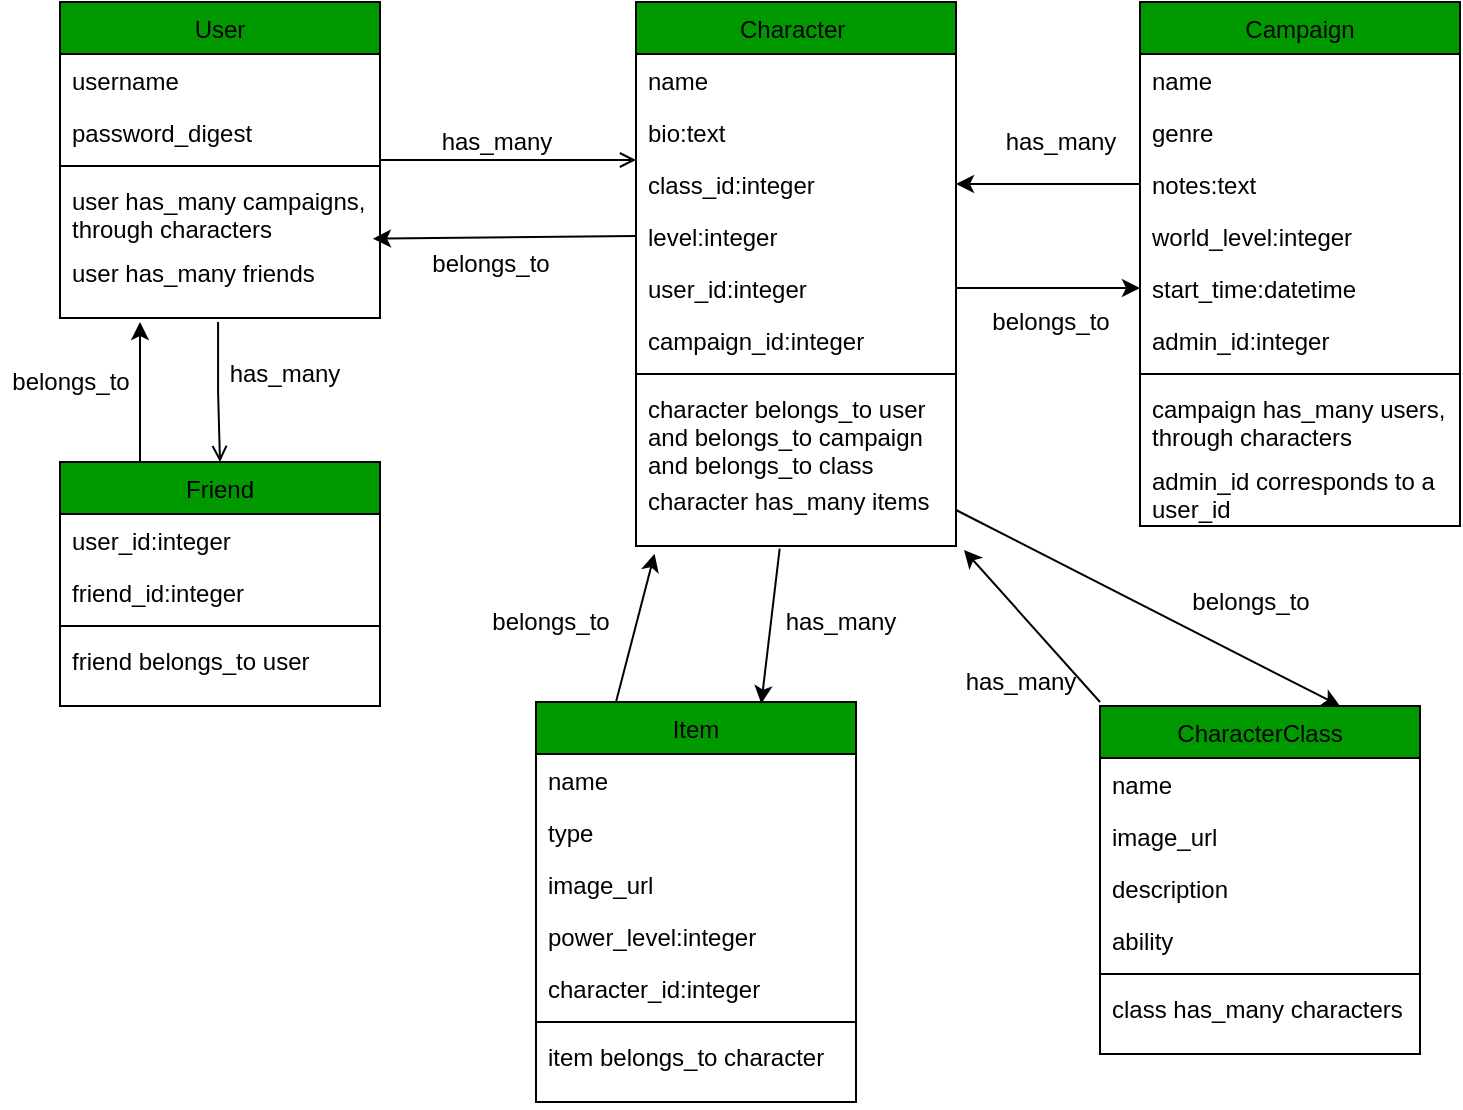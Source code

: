 <mxfile>
    <diagram id="WDBZZGvfNE16T9U2_JnS" name="Page-1">
        <mxGraphModel dx="1124" dy="302" grid="1" gridSize="10" guides="1" tooltips="1" connect="1" arrows="1" fold="1" page="1" pageScale="1" pageWidth="850" pageHeight="1100" math="0" shadow="0">
            <root>
                <mxCell id="0"/>
                <mxCell id="1" parent="0"/>
                <mxCell id="3" value="User" style="swimlane;fontStyle=0;align=center;verticalAlign=top;childLayout=stackLayout;horizontal=1;startSize=26;horizontalStack=0;resizeParent=1;resizeLast=0;collapsible=1;marginBottom=0;rounded=0;shadow=0;strokeWidth=1;fillColor=#009900;" parent="1" vertex="1">
                    <mxGeometry x="120" y="20" width="160" height="158" as="geometry">
                        <mxRectangle x="120" y="20" width="160" height="26" as="alternateBounds"/>
                    </mxGeometry>
                </mxCell>
                <mxCell id="4" value="username" style="text;align=left;verticalAlign=top;spacingLeft=4;spacingRight=4;overflow=hidden;rotatable=0;points=[[0,0.5],[1,0.5]];portConstraint=eastwest;" parent="3" vertex="1">
                    <mxGeometry y="26" width="160" height="26" as="geometry"/>
                </mxCell>
                <mxCell id="72" value="password_digest" style="text;align=left;verticalAlign=top;spacingLeft=4;spacingRight=4;overflow=hidden;rotatable=0;points=[[0,0.5],[1,0.5]];portConstraint=eastwest;" parent="3" vertex="1">
                    <mxGeometry y="52" width="160" height="26" as="geometry"/>
                </mxCell>
                <mxCell id="7" value="" style="line;html=1;strokeWidth=1;align=left;verticalAlign=middle;spacingTop=-1;spacingLeft=3;spacingRight=3;rotatable=0;labelPosition=right;points=[];portConstraint=eastwest;" parent="3" vertex="1">
                    <mxGeometry y="78" width="160" height="8" as="geometry"/>
                </mxCell>
                <mxCell id="48" value="user has_many campaigns,&#10;through characters" style="text;align=left;verticalAlign=top;spacingLeft=4;spacingRight=4;overflow=hidden;rotatable=0;points=[[0,0.5],[1,0.5]];portConstraint=eastwest;rounded=0;shadow=0;html=0;" parent="3" vertex="1">
                    <mxGeometry y="86" width="160" height="36" as="geometry"/>
                </mxCell>
                <mxCell id="68" value="user has_many friends" style="text;align=left;verticalAlign=top;spacingLeft=4;spacingRight=4;overflow=hidden;rotatable=0;points=[[0,0.5],[1,0.5]];portConstraint=eastwest;rounded=0;shadow=0;html=0;" parent="3" vertex="1">
                    <mxGeometry y="122" width="160" height="36" as="geometry"/>
                </mxCell>
                <mxCell id="20" value="Character " style="swimlane;fontStyle=0;align=center;verticalAlign=top;childLayout=stackLayout;horizontal=1;startSize=26;horizontalStack=0;resizeParent=1;resizeLast=0;collapsible=1;marginBottom=0;rounded=0;shadow=0;strokeWidth=1;fillColor=#009900;" parent="1" vertex="1">
                    <mxGeometry x="408" y="20" width="160" height="272" as="geometry">
                        <mxRectangle x="550" y="140" width="160" height="26" as="alternateBounds"/>
                    </mxGeometry>
                </mxCell>
                <mxCell id="21" value="name" style="text;align=left;verticalAlign=top;spacingLeft=4;spacingRight=4;overflow=hidden;rotatable=0;points=[[0,0.5],[1,0.5]];portConstraint=eastwest;" parent="20" vertex="1">
                    <mxGeometry y="26" width="160" height="26" as="geometry"/>
                </mxCell>
                <mxCell id="87" value="bio:text" style="text;align=left;verticalAlign=top;spacingLeft=4;spacingRight=4;overflow=hidden;rotatable=0;points=[[0,0.5],[1,0.5]];portConstraint=eastwest;" parent="20" vertex="1">
                    <mxGeometry y="52" width="160" height="26" as="geometry"/>
                </mxCell>
                <mxCell id="22" value="class_id:integer" style="text;align=left;verticalAlign=top;spacingLeft=4;spacingRight=4;overflow=hidden;rotatable=0;points=[[0,0.5],[1,0.5]];portConstraint=eastwest;rounded=0;shadow=0;html=0;" parent="20" vertex="1">
                    <mxGeometry y="78" width="160" height="26" as="geometry"/>
                </mxCell>
                <mxCell id="74" value="level:integer" style="text;align=left;verticalAlign=top;spacingLeft=4;spacingRight=4;overflow=hidden;rotatable=0;points=[[0,0.5],[1,0.5]];portConstraint=eastwest;rounded=0;shadow=0;html=0;" parent="20" vertex="1">
                    <mxGeometry y="104" width="160" height="26" as="geometry"/>
                </mxCell>
                <mxCell id="24" value="user_id:integer" style="text;align=left;verticalAlign=top;spacingLeft=4;spacingRight=4;overflow=hidden;rotatable=0;points=[[0,0.5],[1,0.5]];portConstraint=eastwest;rounded=0;shadow=0;html=0;" parent="20" vertex="1">
                    <mxGeometry y="130" width="160" height="26" as="geometry"/>
                </mxCell>
                <mxCell id="25" value="campaign_id:integer" style="text;align=left;verticalAlign=top;spacingLeft=4;spacingRight=4;overflow=hidden;rotatable=0;points=[[0,0.5],[1,0.5]];portConstraint=eastwest;rounded=0;shadow=0;html=0;" parent="20" vertex="1">
                    <mxGeometry y="156" width="160" height="26" as="geometry"/>
                </mxCell>
                <mxCell id="49" value="" style="line;html=1;strokeWidth=1;align=left;verticalAlign=middle;spacingTop=-1;spacingLeft=3;spacingRight=3;rotatable=0;labelPosition=right;points=[];portConstraint=eastwest;" parent="20" vertex="1">
                    <mxGeometry y="182" width="160" height="8" as="geometry"/>
                </mxCell>
                <mxCell id="50" value="character belongs_to user&#10;and belongs_to campaign &#10;and belongs_to class" style="text;align=left;verticalAlign=top;spacingLeft=4;spacingRight=4;overflow=hidden;rotatable=0;points=[[0,0.5],[1,0.5]];portConstraint=eastwest;rounded=0;shadow=0;html=0;" parent="20" vertex="1">
                    <mxGeometry y="190" width="160" height="46" as="geometry"/>
                </mxCell>
                <mxCell id="59" value="character has_many items" style="text;align=left;verticalAlign=top;spacingLeft=4;spacingRight=4;overflow=hidden;rotatable=0;points=[[0,0.5],[1,0.5]];portConstraint=eastwest;rounded=0;shadow=0;html=0;" parent="20" vertex="1">
                    <mxGeometry y="236" width="160" height="36" as="geometry"/>
                </mxCell>
                <mxCell id="29" value="" style="endArrow=open;shadow=0;strokeWidth=1;rounded=0;endFill=1;edgeStyle=elbowEdgeStyle;elbow=vertical;" parent="1" source="3" target="20" edge="1">
                    <mxGeometry x="0.5" y="41" relative="1" as="geometry">
                        <mxPoint x="280" y="92" as="sourcePoint"/>
                        <mxPoint x="440" y="92" as="targetPoint"/>
                        <mxPoint x="-40" y="32" as="offset"/>
                    </mxGeometry>
                </mxCell>
                <mxCell id="32" value="has_many" style="text;html=1;resizable=0;points=[];;align=center;verticalAlign=middle;labelBackgroundColor=none;rounded=0;shadow=0;strokeWidth=1;fontSize=12;" parent="29" vertex="1" connectable="0">
                    <mxGeometry x="0.5" y="49" relative="1" as="geometry">
                        <mxPoint x="-38" y="40" as="offset"/>
                    </mxGeometry>
                </mxCell>
                <mxCell id="44" value="has_many" style="text;html=1;resizable=0;points=[];;align=center;verticalAlign=middle;labelBackgroundColor=none;rounded=0;shadow=0;strokeWidth=1;fontSize=12;" parent="29" vertex="1" connectable="0">
                    <mxGeometry x="0.5" y="49" relative="1" as="geometry">
                        <mxPoint x="244" y="40" as="offset"/>
                    </mxGeometry>
                </mxCell>
                <mxCell id="102" value="has_many" style="text;html=1;resizable=0;points=[];;align=center;verticalAlign=middle;labelBackgroundColor=none;rounded=0;shadow=0;strokeWidth=1;fontSize=12;" parent="29" vertex="1" connectable="0">
                    <mxGeometry x="0.5" y="49" relative="1" as="geometry">
                        <mxPoint x="134" y="280" as="offset"/>
                    </mxGeometry>
                </mxCell>
                <mxCell id="103" value="has_many" style="text;html=1;resizable=0;points=[];;align=center;verticalAlign=middle;labelBackgroundColor=none;rounded=0;shadow=0;strokeWidth=1;fontSize=12;" parent="29" vertex="1" connectable="0">
                    <mxGeometry x="0.5" y="49" relative="1" as="geometry">
                        <mxPoint x="224" y="310" as="offset"/>
                    </mxGeometry>
                </mxCell>
                <mxCell id="33" value="Campaign" style="swimlane;fontStyle=0;align=center;verticalAlign=top;childLayout=stackLayout;horizontal=1;startSize=26;horizontalStack=0;resizeParent=1;resizeLast=0;collapsible=1;marginBottom=0;rounded=0;shadow=0;strokeWidth=1;fillColor=#009900;" parent="1" vertex="1">
                    <mxGeometry x="660" y="20" width="160" height="262" as="geometry">
                        <mxRectangle x="550" y="140" width="160" height="26" as="alternateBounds"/>
                    </mxGeometry>
                </mxCell>
                <mxCell id="34" value="name" style="text;align=left;verticalAlign=top;spacingLeft=4;spacingRight=4;overflow=hidden;rotatable=0;points=[[0,0.5],[1,0.5]];portConstraint=eastwest;" parent="33" vertex="1">
                    <mxGeometry y="26" width="160" height="26" as="geometry"/>
                </mxCell>
                <mxCell id="35" value="genre" style="text;align=left;verticalAlign=top;spacingLeft=4;spacingRight=4;overflow=hidden;rotatable=0;points=[[0,0.5],[1,0.5]];portConstraint=eastwest;rounded=0;shadow=0;html=0;" parent="33" vertex="1">
                    <mxGeometry y="52" width="160" height="26" as="geometry"/>
                </mxCell>
                <mxCell id="36" value="notes:text" style="text;align=left;verticalAlign=top;spacingLeft=4;spacingRight=4;overflow=hidden;rotatable=0;points=[[0,0.5],[1,0.5]];portConstraint=eastwest;rounded=0;shadow=0;html=0;" parent="33" vertex="1">
                    <mxGeometry y="78" width="160" height="26" as="geometry"/>
                </mxCell>
                <mxCell id="73" value="world_level:integer" style="text;align=left;verticalAlign=top;spacingLeft=4;spacingRight=4;overflow=hidden;rotatable=0;points=[[0,0.5],[1,0.5]];portConstraint=eastwest;" parent="33" vertex="1">
                    <mxGeometry y="104" width="160" height="26" as="geometry"/>
                </mxCell>
                <mxCell id="37" value="start_time:datetime" style="text;align=left;verticalAlign=top;spacingLeft=4;spacingRight=4;overflow=hidden;rotatable=0;points=[[0,0.5],[1,0.5]];portConstraint=eastwest;rounded=0;shadow=0;html=0;" parent="33" vertex="1">
                    <mxGeometry y="130" width="160" height="26" as="geometry"/>
                </mxCell>
                <mxCell id="45" value="admin_id:integer" style="text;align=left;verticalAlign=top;spacingLeft=4;spacingRight=4;overflow=hidden;rotatable=0;points=[[0,0.5],[1,0.5]];portConstraint=eastwest;rounded=0;shadow=0;html=0;" parent="33" vertex="1">
                    <mxGeometry y="156" width="160" height="26" as="geometry"/>
                </mxCell>
                <mxCell id="46" value="" style="line;html=1;strokeWidth=1;align=left;verticalAlign=middle;spacingTop=-1;spacingLeft=3;spacingRight=3;rotatable=0;labelPosition=right;points=[];portConstraint=eastwest;" parent="33" vertex="1">
                    <mxGeometry y="182" width="160" height="8" as="geometry"/>
                </mxCell>
                <mxCell id="51" value="campaign has_many users,&#10;through characters" style="text;align=left;verticalAlign=top;spacingLeft=4;spacingRight=4;overflow=hidden;rotatable=0;points=[[0,0.5],[1,0.5]];portConstraint=eastwest;rounded=0;shadow=0;html=0;" parent="33" vertex="1">
                    <mxGeometry y="190" width="160" height="36" as="geometry"/>
                </mxCell>
                <mxCell id="47" value="admin_id corresponds to a&#10;user_id" style="text;align=left;verticalAlign=top;spacingLeft=4;spacingRight=4;overflow=hidden;rotatable=0;points=[[0,0.5],[1,0.5]];portConstraint=eastwest;rounded=0;shadow=0;html=0;" parent="33" vertex="1">
                    <mxGeometry y="226" width="160" height="36" as="geometry"/>
                </mxCell>
                <mxCell id="42" style="edgeStyle=none;html=1;exitX=0;exitY=0.5;exitDx=0;exitDy=0;entryX=1;entryY=0.5;entryDx=0;entryDy=0;" parent="1" source="36" target="22" edge="1">
                    <mxGeometry relative="1" as="geometry"/>
                </mxCell>
                <mxCell id="92" style="edgeStyle=none;html=1;exitX=0.25;exitY=0;exitDx=0;exitDy=0;entryX=0.058;entryY=1.107;entryDx=0;entryDy=0;entryPerimeter=0;" parent="1" source="52" target="59" edge="1">
                    <mxGeometry relative="1" as="geometry"/>
                </mxCell>
                <mxCell id="52" value="Item" style="swimlane;fontStyle=0;align=center;verticalAlign=top;childLayout=stackLayout;horizontal=1;startSize=26;horizontalStack=0;resizeParent=1;resizeLast=0;collapsible=1;marginBottom=0;rounded=0;shadow=0;strokeWidth=1;fillColor=#009900;" parent="1" vertex="1">
                    <mxGeometry x="358" y="370" width="160" height="200" as="geometry">
                        <mxRectangle x="550" y="140" width="160" height="26" as="alternateBounds"/>
                    </mxGeometry>
                </mxCell>
                <mxCell id="53" value="name" style="text;align=left;verticalAlign=top;spacingLeft=4;spacingRight=4;overflow=hidden;rotatable=0;points=[[0,0.5],[1,0.5]];portConstraint=eastwest;" parent="52" vertex="1">
                    <mxGeometry y="26" width="160" height="26" as="geometry"/>
                </mxCell>
                <mxCell id="54" value="type" style="text;align=left;verticalAlign=top;spacingLeft=4;spacingRight=4;overflow=hidden;rotatable=0;points=[[0,0.5],[1,0.5]];portConstraint=eastwest;rounded=0;shadow=0;html=0;" parent="52" vertex="1">
                    <mxGeometry y="52" width="160" height="26" as="geometry"/>
                </mxCell>
                <mxCell id="75" value="image_url" style="text;align=left;verticalAlign=top;spacingLeft=4;spacingRight=4;overflow=hidden;rotatable=0;points=[[0,0.5],[1,0.5]];portConstraint=eastwest;rounded=0;shadow=0;html=0;" parent="52" vertex="1">
                    <mxGeometry y="78" width="160" height="26" as="geometry"/>
                </mxCell>
                <mxCell id="55" value="power_level:integer" style="text;align=left;verticalAlign=top;spacingLeft=4;spacingRight=4;overflow=hidden;rotatable=0;points=[[0,0.5],[1,0.5]];portConstraint=eastwest;rounded=0;shadow=0;html=0;" parent="52" vertex="1">
                    <mxGeometry y="104" width="160" height="26" as="geometry"/>
                </mxCell>
                <mxCell id="71" value="character_id:integer" style="text;align=left;verticalAlign=top;spacingLeft=4;spacingRight=4;overflow=hidden;rotatable=0;points=[[0,0.5],[1,0.5]];portConstraint=eastwest;rounded=0;shadow=0;html=0;" parent="52" vertex="1">
                    <mxGeometry y="130" width="160" height="26" as="geometry"/>
                </mxCell>
                <mxCell id="57" value="" style="line;html=1;strokeWidth=1;align=left;verticalAlign=middle;spacingTop=-1;spacingLeft=3;spacingRight=3;rotatable=0;labelPosition=right;points=[];portConstraint=eastwest;" parent="52" vertex="1">
                    <mxGeometry y="156" width="160" height="8" as="geometry"/>
                </mxCell>
                <mxCell id="58" value="item belongs_to character" style="text;align=left;verticalAlign=top;spacingLeft=4;spacingRight=4;overflow=hidden;rotatable=0;points=[[0,0.5],[1,0.5]];portConstraint=eastwest;rounded=0;shadow=0;html=0;" parent="52" vertex="1">
                    <mxGeometry y="164" width="160" height="36" as="geometry"/>
                </mxCell>
                <mxCell id="90" style="edgeStyle=none;html=1;exitX=0.25;exitY=0;exitDx=0;exitDy=0;" parent="1" source="63" edge="1">
                    <mxGeometry relative="1" as="geometry">
                        <mxPoint x="160" y="180" as="targetPoint"/>
                    </mxGeometry>
                </mxCell>
                <mxCell id="63" value="Friend" style="swimlane;fontStyle=0;align=center;verticalAlign=top;childLayout=stackLayout;horizontal=1;startSize=26;horizontalStack=0;resizeParent=1;resizeLast=0;collapsible=1;marginBottom=0;rounded=0;shadow=0;strokeWidth=1;fillColor=#009900;" parent="1" vertex="1">
                    <mxGeometry x="120" y="250" width="160" height="122" as="geometry">
                        <mxRectangle x="230" y="140" width="160" height="26" as="alternateBounds"/>
                    </mxGeometry>
                </mxCell>
                <mxCell id="64" value="user_id:integer" style="text;align=left;verticalAlign=top;spacingLeft=4;spacingRight=4;overflow=hidden;rotatable=0;points=[[0,0.5],[1,0.5]];portConstraint=eastwest;" parent="63" vertex="1">
                    <mxGeometry y="26" width="160" height="26" as="geometry"/>
                </mxCell>
                <mxCell id="67" value="friend_id:integer" style="text;align=left;verticalAlign=top;spacingLeft=4;spacingRight=4;overflow=hidden;rotatable=0;points=[[0,0.5],[1,0.5]];portConstraint=eastwest;" parent="63" vertex="1">
                    <mxGeometry y="52" width="160" height="26" as="geometry"/>
                </mxCell>
                <mxCell id="65" value="" style="line;html=1;strokeWidth=1;align=left;verticalAlign=middle;spacingTop=-1;spacingLeft=3;spacingRight=3;rotatable=0;labelPosition=right;points=[];portConstraint=eastwest;" parent="63" vertex="1">
                    <mxGeometry y="78" width="160" height="8" as="geometry"/>
                </mxCell>
                <mxCell id="66" value="friend belongs_to user" style="text;align=left;verticalAlign=top;spacingLeft=4;spacingRight=4;overflow=hidden;rotatable=0;points=[[0,0.5],[1,0.5]];portConstraint=eastwest;rounded=0;shadow=0;html=0;" parent="63" vertex="1">
                    <mxGeometry y="86" width="160" height="36" as="geometry"/>
                </mxCell>
                <mxCell id="69" value="" style="endArrow=open;shadow=0;strokeWidth=1;rounded=0;endFill=1;edgeStyle=elbowEdgeStyle;elbow=vertical;entryX=0.5;entryY=0;entryDx=0;entryDy=0;exitX=0.494;exitY=1.056;exitDx=0;exitDy=0;exitPerimeter=0;" parent="1" source="68" target="63" edge="1">
                    <mxGeometry x="0.5" y="41" relative="1" as="geometry">
                        <mxPoint x="130" y="210" as="sourcePoint"/>
                        <mxPoint x="200" y="236.99" as="targetPoint"/>
                        <mxPoint x="-40" y="32" as="offset"/>
                    </mxGeometry>
                </mxCell>
                <mxCell id="70" value="has_many" style="text;html=1;resizable=0;points=[];;align=center;verticalAlign=middle;labelBackgroundColor=none;rounded=0;shadow=0;strokeWidth=1;fontSize=12;" parent="69" vertex="1" connectable="0">
                    <mxGeometry x="0.5" y="49" relative="1" as="geometry">
                        <mxPoint x="-17" y="-26" as="offset"/>
                    </mxGeometry>
                </mxCell>
                <mxCell id="85" style="edgeStyle=none;html=1;entryX=1.025;entryY=1.056;entryDx=0;entryDy=0;entryPerimeter=0;" parent="1" target="59" edge="1">
                    <mxGeometry relative="1" as="geometry">
                        <mxPoint x="640" y="370" as="sourcePoint"/>
                    </mxGeometry>
                </mxCell>
                <mxCell id="76" value="CharacterClass" style="swimlane;fontStyle=0;align=center;verticalAlign=top;childLayout=stackLayout;horizontal=1;startSize=26;horizontalStack=0;resizeParent=1;resizeLast=0;collapsible=1;marginBottom=0;rounded=0;shadow=0;strokeWidth=1;fillColor=#009900;" parent="1" vertex="1">
                    <mxGeometry x="640" y="372" width="160" height="174" as="geometry">
                        <mxRectangle x="550" y="140" width="160" height="26" as="alternateBounds"/>
                    </mxGeometry>
                </mxCell>
                <mxCell id="77" value="name" style="text;align=left;verticalAlign=top;spacingLeft=4;spacingRight=4;overflow=hidden;rotatable=0;points=[[0,0.5],[1,0.5]];portConstraint=eastwest;" parent="76" vertex="1">
                    <mxGeometry y="26" width="160" height="26" as="geometry"/>
                </mxCell>
                <mxCell id="104" value="image_url" style="text;align=left;verticalAlign=top;spacingLeft=4;spacingRight=4;overflow=hidden;rotatable=0;points=[[0,0.5],[1,0.5]];portConstraint=eastwest;" parent="76" vertex="1">
                    <mxGeometry y="52" width="160" height="26" as="geometry"/>
                </mxCell>
                <mxCell id="78" value="description" style="text;align=left;verticalAlign=top;spacingLeft=4;spacingRight=4;overflow=hidden;rotatable=0;points=[[0,0.5],[1,0.5]];portConstraint=eastwest;rounded=0;shadow=0;html=0;" parent="76" vertex="1">
                    <mxGeometry y="78" width="160" height="26" as="geometry"/>
                </mxCell>
                <mxCell id="79" value="ability" style="text;align=left;verticalAlign=top;spacingLeft=4;spacingRight=4;overflow=hidden;rotatable=0;points=[[0,0.5],[1,0.5]];portConstraint=eastwest;rounded=0;shadow=0;html=0;" parent="76" vertex="1">
                    <mxGeometry y="104" width="160" height="26" as="geometry"/>
                </mxCell>
                <mxCell id="82" value="" style="line;html=1;strokeWidth=1;align=left;verticalAlign=middle;spacingTop=-1;spacingLeft=3;spacingRight=3;rotatable=0;labelPosition=right;points=[];portConstraint=eastwest;" parent="76" vertex="1">
                    <mxGeometry y="130" width="160" height="8" as="geometry"/>
                </mxCell>
                <mxCell id="83" value="class has_many characters" style="text;align=left;verticalAlign=top;spacingLeft=4;spacingRight=4;overflow=hidden;rotatable=0;points=[[0,0.5],[1,0.5]];portConstraint=eastwest;rounded=0;shadow=0;html=0;" parent="76" vertex="1">
                    <mxGeometry y="138" width="160" height="36" as="geometry"/>
                </mxCell>
                <mxCell id="88" style="edgeStyle=none;html=1;exitX=0;exitY=0.5;exitDx=0;exitDy=0;entryX=0.978;entryY=-0.102;entryDx=0;entryDy=0;entryPerimeter=0;" parent="1" source="74" target="68" edge="1">
                    <mxGeometry relative="1" as="geometry"/>
                </mxCell>
                <mxCell id="89" value="belongs_to" style="text;html=1;align=center;verticalAlign=middle;resizable=0;points=[];autosize=1;strokeColor=none;fillColor=none;" parent="1" vertex="1">
                    <mxGeometry x="300" y="141" width="70" height="20" as="geometry"/>
                </mxCell>
                <mxCell id="91" value="belongs_to" style="text;html=1;align=center;verticalAlign=middle;resizable=0;points=[];autosize=1;strokeColor=none;fillColor=none;" parent="1" vertex="1">
                    <mxGeometry x="90" y="200" width="70" height="20" as="geometry"/>
                </mxCell>
                <mxCell id="101" style="edgeStyle=none;html=1;" parent="1" source="93" edge="1">
                    <mxGeometry relative="1" as="geometry">
                        <mxPoint x="360" y="320" as="targetPoint"/>
                    </mxGeometry>
                </mxCell>
                <mxCell id="93" value="belongs_to" style="text;html=1;align=center;verticalAlign=middle;resizable=0;points=[];autosize=1;strokeColor=none;fillColor=none;" parent="1" vertex="1">
                    <mxGeometry x="330" y="320" width="70" height="20" as="geometry"/>
                </mxCell>
                <mxCell id="94" style="edgeStyle=none;html=1;exitX=1;exitY=0.5;exitDx=0;exitDy=0;entryX=0.75;entryY=0;entryDx=0;entryDy=0;" parent="1" source="59" target="76" edge="1">
                    <mxGeometry relative="1" as="geometry"/>
                </mxCell>
                <mxCell id="95" value="belongs_to" style="text;html=1;align=center;verticalAlign=middle;resizable=0;points=[];autosize=1;strokeColor=none;fillColor=none;" parent="1" vertex="1">
                    <mxGeometry x="680" y="310" width="70" height="20" as="geometry"/>
                </mxCell>
                <mxCell id="98" style="edgeStyle=none;html=1;exitX=1;exitY=0.5;exitDx=0;exitDy=0;entryX=0;entryY=0.5;entryDx=0;entryDy=0;" parent="1" source="24" target="37" edge="1">
                    <mxGeometry relative="1" as="geometry"/>
                </mxCell>
                <mxCell id="99" value="belongs_to" style="text;html=1;align=center;verticalAlign=middle;resizable=0;points=[];autosize=1;strokeColor=none;fillColor=none;" parent="1" vertex="1">
                    <mxGeometry x="580" y="170" width="70" height="20" as="geometry"/>
                </mxCell>
                <mxCell id="100" style="edgeStyle=none;html=1;exitX=0.449;exitY=1.037;exitDx=0;exitDy=0;entryX=0.704;entryY=0.004;entryDx=0;entryDy=0;entryPerimeter=0;exitPerimeter=0;" parent="1" source="59" target="52" edge="1">
                    <mxGeometry relative="1" as="geometry"/>
                </mxCell>
            </root>
        </mxGraphModel>
    </diagram>
</mxfile>